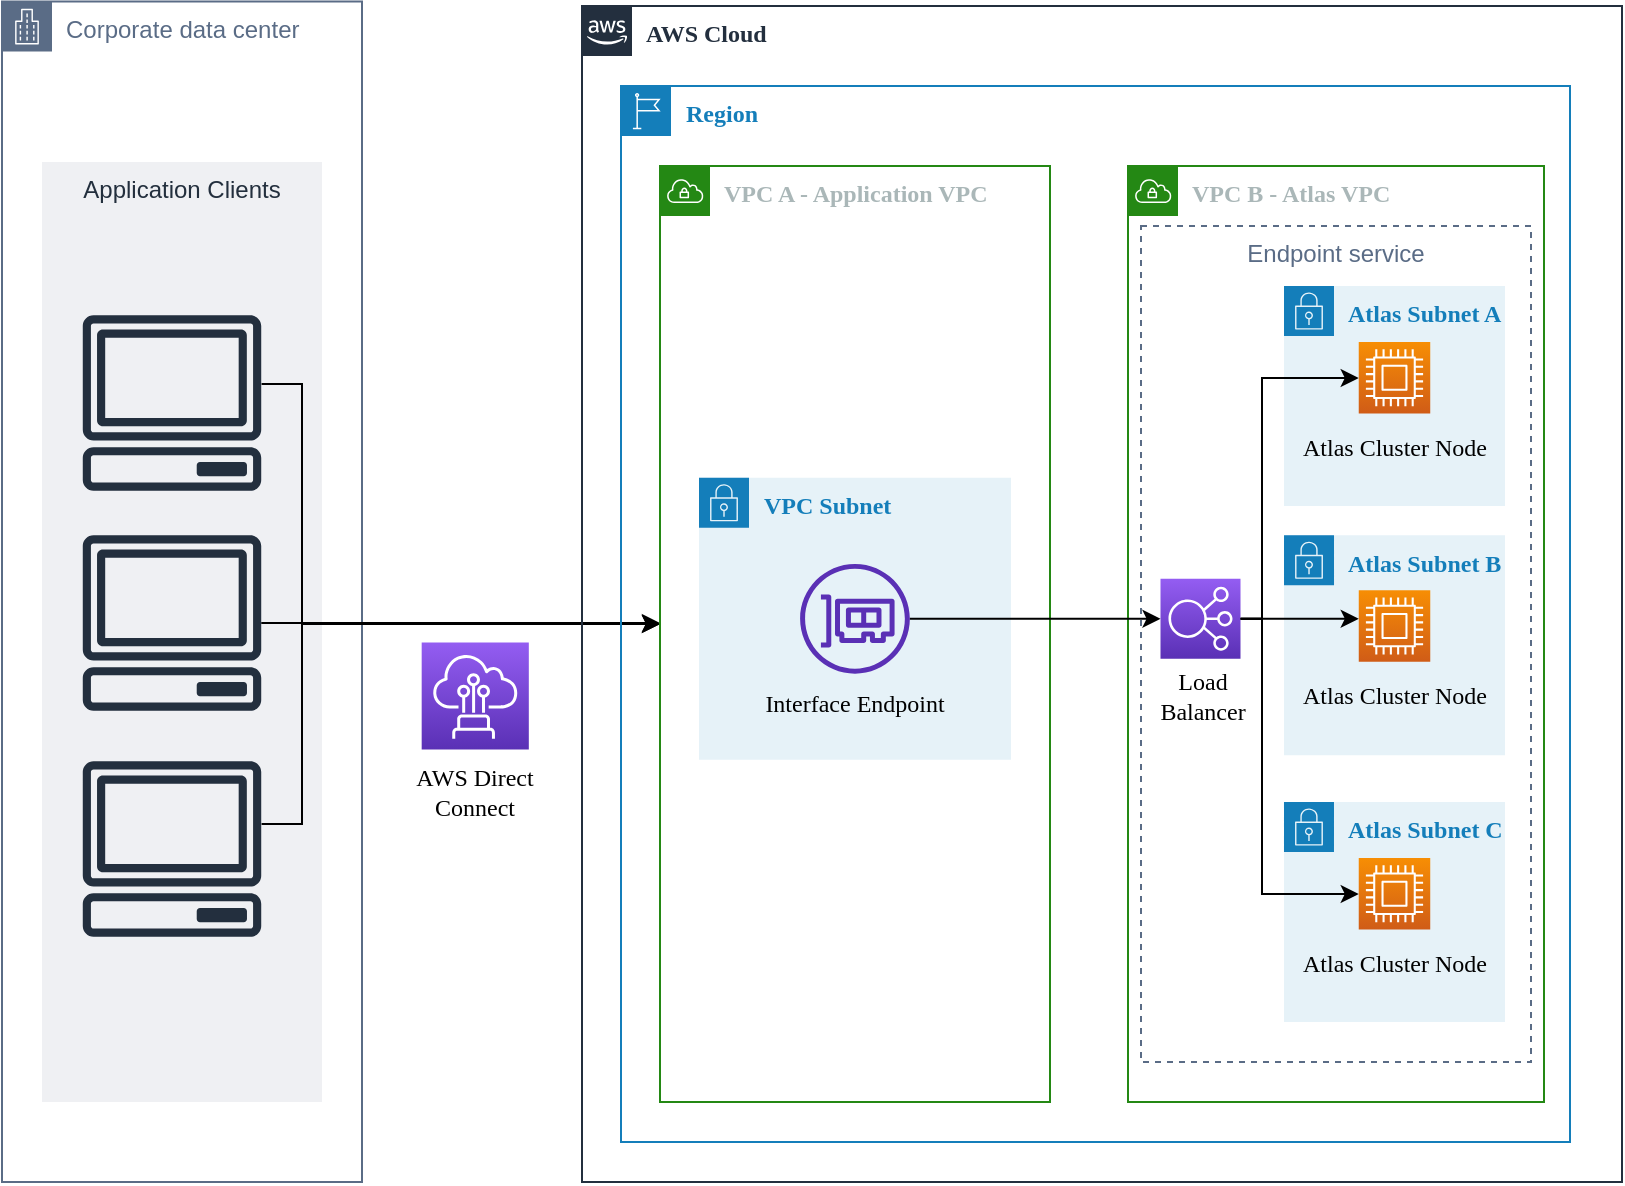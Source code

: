 <mxfile version="13.7.7" type="github"><diagram id="xvZI8YxGwjZm9oRbi6rf" name="Page-1"><mxGraphModel dx="1186" dy="741" grid="1" gridSize="10" guides="1" tooltips="1" connect="1" arrows="1" fold="1" page="1" pageScale="1" pageWidth="850" pageHeight="1100" math="0" shadow="0" extFonts="Akzidenz-Grotesk^https://docs.atlas.mongodb.com/_static/fonts/akzidgrostdreg.woff"><root><mxCell id="0"/><mxCell id="1" parent="0"/><mxCell id="CnsnVNCcZ_NUcSdRa99E-5" value="Corporate data center" style="points=[[0,0],[0.25,0],[0.5,0],[0.75,0],[1,0],[1,0.25],[1,0.5],[1,0.75],[1,1],[0.75,1],[0.5,1],[0.25,1],[0,1],[0,0.75],[0,0.5],[0,0.25]];outlineConnect=0;gradientColor=none;html=1;whiteSpace=wrap;fontSize=12;fontStyle=0;shape=mxgraph.aws4.group;grIcon=mxgraph.aws4.group_corporate_data_center;strokeColor=#5A6C86;fillColor=none;verticalAlign=top;align=left;spacingLeft=30;fontColor=#5A6C86;dashed=0;" vertex="1" parent="1"><mxGeometry x="20" y="39.79" width="180" height="590.21" as="geometry"/></mxCell><mxCell id="CnsnVNCcZ_NUcSdRa99E-21" value="Application Clients" style="fillColor=#EFF0F3;strokeColor=none;dashed=0;verticalAlign=top;fontStyle=0;fontColor=#232F3D;" vertex="1" parent="1"><mxGeometry x="40" y="120" width="140" height="470" as="geometry"/></mxCell><mxCell id="CnsnVNCcZ_NUcSdRa99E-6" value="" style="outlineConnect=0;fontColor=#232F3E;gradientColor=#945DF2;gradientDirection=north;fillColor=#5A30B5;strokeColor=#ffffff;dashed=0;verticalLabelPosition=bottom;verticalAlign=top;align=center;html=1;fontSize=12;fontStyle=0;aspect=fixed;shape=mxgraph.aws4.resourceIcon;resIcon=mxgraph.aws4.direct_connect;" vertex="1" parent="1"><mxGeometry x="229.84" y="360.21" width="53.57" height="53.57" as="geometry"/></mxCell><mxCell id="CnsnVNCcZ_NUcSdRa99E-11" value="&lt;font face=&quot;Akzidenz-Grotesk&quot;&gt;AWS Direct Connect&lt;/font&gt;" style="text;html=1;strokeColor=none;fillColor=none;align=center;verticalAlign=middle;whiteSpace=wrap;rounded=0;" vertex="1" parent="1"><mxGeometry x="213.25" y="419.66" width="86.75" height="30" as="geometry"/></mxCell><mxCell id="CnsnVNCcZ_NUcSdRa99E-17" style="edgeStyle=orthogonalEdgeStyle;rounded=0;orthogonalLoop=1;jettySize=auto;html=1;" edge="1" parent="1" source="CnsnVNCcZ_NUcSdRa99E-14" target="OuFH1Qr4ZLYOb_tLH2t--2"><mxGeometry relative="1" as="geometry"><mxPoint x="260" y="310" as="targetPoint"/><Array as="points"><mxPoint x="160" y="351"/><mxPoint x="160" y="351"/></Array></mxGeometry></mxCell><mxCell id="CnsnVNCcZ_NUcSdRa99E-14" value="" style="outlineConnect=0;fontColor=#232F3E;gradientColor=none;fillColor=#232F3E;strokeColor=none;dashed=0;verticalLabelPosition=bottom;verticalAlign=top;align=center;html=1;fontSize=12;fontStyle=0;aspect=fixed;pointerEvents=1;shape=mxgraph.aws4.client;" vertex="1" parent="1"><mxGeometry x="60" y="306.66" width="90" height="87.69" as="geometry"/></mxCell><mxCell id="CnsnVNCcZ_NUcSdRa99E-32" style="edgeStyle=orthogonalEdgeStyle;rounded=0;orthogonalLoop=1;jettySize=auto;html=1;" edge="1" parent="1"><mxGeometry relative="1" as="geometry"><mxPoint x="149.781" y="451" as="sourcePoint"/><mxPoint x="349" y="351" as="targetPoint"/><Array as="points"><mxPoint x="170" y="451"/><mxPoint x="170" y="351"/></Array></mxGeometry></mxCell><mxCell id="CnsnVNCcZ_NUcSdRa99E-15" value="" style="outlineConnect=0;fontColor=#232F3E;gradientColor=none;fillColor=#232F3E;strokeColor=none;dashed=0;verticalLabelPosition=bottom;verticalAlign=top;align=center;html=1;fontSize=12;fontStyle=0;aspect=fixed;pointerEvents=1;shape=mxgraph.aws4.client;" vertex="1" parent="1"><mxGeometry x="60" y="419.66" width="90" height="87.69" as="geometry"/></mxCell><mxCell id="CnsnVNCcZ_NUcSdRa99E-31" style="edgeStyle=orthogonalEdgeStyle;rounded=0;orthogonalLoop=1;jettySize=auto;html=1;" edge="1" parent="1"><mxGeometry relative="1" as="geometry"><mxPoint x="149.781" y="231" as="sourcePoint"/><mxPoint x="349" y="351" as="targetPoint"/><Array as="points"><mxPoint x="170" y="231"/><mxPoint x="170" y="351"/></Array></mxGeometry></mxCell><mxCell id="CnsnVNCcZ_NUcSdRa99E-16" value="" style="outlineConnect=0;fontColor=#232F3E;gradientColor=none;fillColor=#232F3E;strokeColor=none;dashed=0;verticalLabelPosition=bottom;verticalAlign=top;align=center;html=1;fontSize=12;fontStyle=0;aspect=fixed;pointerEvents=1;shape=mxgraph.aws4.client;" vertex="1" parent="1"><mxGeometry x="60" y="196.66" width="90" height="87.69" as="geometry"/></mxCell><mxCell id="OuFH1Qr4ZLYOb_tLH2t--1" value="&lt;font face=&quot;Akzidenz-Grotesk&quot;&gt;&lt;b&gt;AWS Cloud&lt;/b&gt;&lt;/font&gt;" style="points=[[0,0],[0.25,0],[0.5,0],[0.75,0],[1,0],[1,0.25],[1,0.5],[1,0.75],[1,1],[0.75,1],[0.5,1],[0.25,1],[0,1],[0,0.75],[0,0.5],[0,0.25]];outlineConnect=0;gradientColor=none;html=1;whiteSpace=wrap;fontSize=12;fontStyle=0;shape=mxgraph.aws4.group;grIcon=mxgraph.aws4.group_aws_cloud_alt;strokeColor=#232F3E;fillColor=none;verticalAlign=top;align=left;spacingLeft=30;fontColor=#232F3E;dashed=0;" parent="1" vertex="1"><mxGeometry x="310" y="42" width="520" height="588" as="geometry"/></mxCell><mxCell id="OuFH1Qr4ZLYOb_tLH2t--4" value="&lt;b&gt;Region&lt;/b&gt;" style="points=[[0,0],[0.25,0],[0.5,0],[0.75,0],[1,0],[1,0.25],[1,0.5],[1,0.75],[1,1],[0.75,1],[0.5,1],[0.25,1],[0,1],[0,0.75],[0,0.5],[0,0.25]];outlineConnect=0;gradientColor=none;html=1;whiteSpace=wrap;fontSize=12;fontStyle=0;shape=mxgraph.aws4.group;grIcon=mxgraph.aws4.group_region;strokeColor=#147EBA;fillColor=none;verticalAlign=top;align=left;spacingLeft=30;fontColor=#147EBA;dashed=0;fontFamily=Akzidenz-Grotesk;FType=w;" parent="1" vertex="1"><mxGeometry x="329.5" y="82" width="474.5" height="528" as="geometry"/></mxCell><mxCell id="OuFH1Qr4ZLYOb_tLH2t--3" value="&lt;b&gt;&lt;font face=&quot;Akzidenz-Grotesk&quot;&gt;VPC B - Atlas VPC&lt;/font&gt;&lt;/b&gt;" style="points=[[0,0],[0.25,0],[0.5,0],[0.75,0],[1,0],[1,0.25],[1,0.5],[1,0.75],[1,1],[0.75,1],[0.5,1],[0.25,1],[0,1],[0,0.75],[0,0.5],[0,0.25]];outlineConnect=0;gradientColor=none;html=1;whiteSpace=wrap;fontSize=12;fontStyle=0;shape=mxgraph.aws4.group;grIcon=mxgraph.aws4.group_vpc;strokeColor=#248814;fillColor=none;verticalAlign=top;align=left;spacingLeft=30;fontColor=#AAB7B8;dashed=0;" parent="1" vertex="1"><mxGeometry x="583" y="122" width="208" height="468" as="geometry"/></mxCell><mxCell id="OuFH1Qr4ZLYOb_tLH2t--15" value="Endpoint service" style="fillColor=none;strokeColor=#5A6C86;dashed=1;verticalAlign=top;fontStyle=0;fontColor=#5A6C86;fontFamily=Helvetica;FType=g;" parent="1" vertex="1"><mxGeometry x="589.5" y="152" width="195" height="418" as="geometry"/></mxCell><mxCell id="OuFH1Qr4ZLYOb_tLH2t--2" value="&lt;b&gt;&lt;font face=&quot;Akzidenz-Grotesk&quot;&gt;VPC A - Application VPC&lt;/font&gt;&lt;/b&gt;" style="points=[[0,0],[0.25,0],[0.5,0],[0.75,0],[1,0],[1,0.25],[1,0.5],[1,0.75],[1,1],[0.75,1],[0.5,1],[0.25,1],[0,1],[0,0.75],[0,0.5],[0,0.25]];outlineConnect=0;gradientColor=none;html=1;whiteSpace=wrap;fontSize=12;fontStyle=0;shape=mxgraph.aws4.group;grIcon=mxgraph.aws4.group_vpc;strokeColor=#248814;fillColor=none;verticalAlign=top;align=left;spacingLeft=30;fontColor=#AAB7B8;dashed=0;" parent="1" vertex="1"><mxGeometry x="349" y="122" width="195" height="468" as="geometry"/></mxCell><mxCell id="OuFH1Qr4ZLYOb_tLH2t--5" value="&lt;b&gt;&lt;font face=&quot;Akzidenz-Grotesk&quot;&gt;VPC Subnet&lt;/font&gt;&lt;br&gt;&lt;/b&gt;" style="points=[[0,0],[0.25,0],[0.5,0],[0.75,0],[1,0],[1,0.25],[1,0.5],[1,0.75],[1,1],[0.75,1],[0.5,1],[0.25,1],[0,1],[0,0.75],[0,0.5],[0,0.25]];outlineConnect=0;gradientColor=none;html=1;whiteSpace=wrap;fontSize=12;fontStyle=0;shape=mxgraph.aws4.group;grIcon=mxgraph.aws4.group_security_group;grStroke=0;strokeColor=#147EBA;fillColor=#E6F2F8;verticalAlign=top;align=left;spacingLeft=30;fontColor=#147EBA;dashed=0;" parent="1" vertex="1"><mxGeometry x="368.5" y="277.88" width="156" height="141" as="geometry"/></mxCell><mxCell id="OuFH1Qr4ZLYOb_tLH2t--6" value="&lt;b&gt;&lt;font face=&quot;Akzidenz-Grotesk&quot;&gt;Atlas Subnet A&lt;/font&gt;&lt;/b&gt;" style="points=[[0,0],[0.25,0],[0.5,0],[0.75,0],[1,0],[1,0.25],[1,0.5],[1,0.75],[1,1],[0.75,1],[0.5,1],[0.25,1],[0,1],[0,0.75],[0,0.5],[0,0.25]];outlineConnect=0;gradientColor=none;html=1;whiteSpace=wrap;fontSize=12;fontStyle=0;shape=mxgraph.aws4.group;grIcon=mxgraph.aws4.group_security_group;grStroke=0;strokeColor=#147EBA;fillColor=#E6F2F8;verticalAlign=top;align=left;spacingLeft=30;fontColor=#147EBA;dashed=0;" parent="1" vertex="1"><mxGeometry x="661" y="182" width="110.5" height="110" as="geometry"/></mxCell><mxCell id="OuFH1Qr4ZLYOb_tLH2t--10" value="" style="outlineConnect=0;fontColor=#232F3E;gradientColor=none;fillColor=#5A30B5;strokeColor=none;dashed=0;verticalLabelPosition=bottom;verticalAlign=top;align=center;html=1;fontSize=12;fontStyle=0;aspect=fixed;pointerEvents=1;shape=mxgraph.aws4.elastic_network_interface;" parent="1" vertex="1"><mxGeometry x="419.047" y="320.94" width="54.88" height="54.88" as="geometry"/></mxCell><mxCell id="CnsnVNCcZ_NUcSdRa99E-34" style="edgeStyle=orthogonalEdgeStyle;rounded=0;orthogonalLoop=1;jettySize=auto;html=1;" edge="1" parent="1" source="OuFH1Qr4ZLYOb_tLH2t--11" target="CnsnVNCcZ_NUcSdRa99E-25"><mxGeometry relative="1" as="geometry"><Array as="points"><mxPoint x="650" y="348"/><mxPoint x="650" y="228"/></Array></mxGeometry></mxCell><mxCell id="OuFH1Qr4ZLYOb_tLH2t--11" value="" style="outlineConnect=0;fontColor=#232F3E;gradientColor=#945DF2;gradientDirection=north;fillColor=#5A30B5;strokeColor=#ffffff;dashed=0;verticalLabelPosition=bottom;verticalAlign=top;align=center;html=1;fontSize=12;fontStyle=0;aspect=fixed;shape=mxgraph.aws4.resourceIcon;resIcon=mxgraph.aws4.elastic_load_balancing;" parent="1" vertex="1"><mxGeometry x="599.25" y="328.38" width="40" height="40" as="geometry"/></mxCell><mxCell id="OuFH1Qr4ZLYOb_tLH2t--39" value="&lt;font face=&quot;Akzidenz-Grotesk&quot;&gt;Interface Endpoint&lt;/font&gt;" style="text;html=1;strokeColor=none;fillColor=none;align=center;verticalAlign=middle;whiteSpace=wrap;rounded=0;" parent="1" vertex="1"><mxGeometry x="394.842" y="380.51" width="103.296" height="20" as="geometry"/></mxCell><mxCell id="efr0b-T210LwCFYEjDWB-1" value="&lt;font face=&quot;Akzidenz-Grotesk&quot;&gt;Load Balancer&lt;/font&gt;" style="text;html=1;strokeColor=none;fillColor=none;align=center;verticalAlign=middle;whiteSpace=wrap;rounded=0;" parent="1" vertex="1"><mxGeometry x="602.7" y="375.19" width="35.1" height="23.25" as="geometry"/></mxCell><mxCell id="ghDHF9sSOXhjp-soZFhF-30" value="&lt;b&gt;&lt;font face=&quot;Akzidenz-Grotesk&quot;&gt;Atlas Subnet B&lt;/font&gt;&lt;/b&gt;" style="points=[[0,0],[0.25,0],[0.5,0],[0.75,0],[1,0],[1,0.25],[1,0.5],[1,0.75],[1,1],[0.75,1],[0.5,1],[0.25,1],[0,1],[0,0.75],[0,0.5],[0,0.25]];outlineConnect=0;gradientColor=none;html=1;whiteSpace=wrap;fontSize=12;fontStyle=0;shape=mxgraph.aws4.group;grIcon=mxgraph.aws4.group_security_group;grStroke=0;strokeColor=#147EBA;fillColor=#E6F2F8;verticalAlign=top;align=left;spacingLeft=30;fontColor=#147EBA;dashed=0;" parent="1" vertex="1"><mxGeometry x="661.01" y="306.62" width="110.5" height="110" as="geometry"/></mxCell><mxCell id="ghDHF9sSOXhjp-soZFhF-31" value="&lt;font face=&quot;Akzidenz-Grotesk&quot;&gt;Atlas Cluster Node&lt;/font&gt;" style="text;html=1;strokeColor=none;fillColor=none;align=center;verticalAlign=middle;whiteSpace=wrap;rounded=0;" parent="1" vertex="1"><mxGeometry x="666.99" y="372" width="98.5" height="30" as="geometry"/></mxCell><mxCell id="ghDHF9sSOXhjp-soZFhF-32" value="" style="outlineConnect=0;fontColor=#232F3E;gradientColor=#F78E04;gradientDirection=north;fillColor=#D05C17;strokeColor=#ffffff;dashed=0;verticalLabelPosition=bottom;verticalAlign=top;align=center;html=1;fontSize=12;fontStyle=0;aspect=fixed;shape=mxgraph.aws4.resourceIcon;resIcon=mxgraph.aws4.compute;" parent="1" vertex="1"><mxGeometry x="698.38" y="334.13" width="35.75" height="35.75" as="geometry"/></mxCell><mxCell id="ghDHF9sSOXhjp-soZFhF-33" value="&lt;b&gt;&lt;font face=&quot;Akzidenz-Grotesk&quot;&gt;Atlas Subnet C&lt;/font&gt;&lt;/b&gt;" style="points=[[0,0],[0.25,0],[0.5,0],[0.75,0],[1,0],[1,0.25],[1,0.5],[1,0.75],[1,1],[0.75,1],[0.5,1],[0.25,1],[0,1],[0,0.75],[0,0.5],[0,0.25]];outlineConnect=0;gradientColor=none;html=1;whiteSpace=wrap;fontSize=12;fontStyle=0;shape=mxgraph.aws4.group;grIcon=mxgraph.aws4.group_security_group;grStroke=0;strokeColor=#147EBA;fillColor=#E6F2F8;verticalAlign=top;align=left;spacingLeft=30;fontColor=#147EBA;dashed=0;" parent="1" vertex="1"><mxGeometry x="660.99" y="440" width="110.5" height="110" as="geometry"/></mxCell><mxCell id="CnsnVNCcZ_NUcSdRa99E-22" value="&lt;font face=&quot;Akzidenz-Grotesk&quot;&gt;Atlas Cluster Node&lt;/font&gt;" style="text;html=1;strokeColor=none;fillColor=none;align=center;verticalAlign=middle;whiteSpace=wrap;rounded=0;" vertex="1" parent="1"><mxGeometry x="667" y="505.88" width="98.5" height="30" as="geometry"/></mxCell><mxCell id="CnsnVNCcZ_NUcSdRa99E-23" value="" style="outlineConnect=0;fontColor=#232F3E;gradientColor=#F78E04;gradientDirection=north;fillColor=#D05C17;strokeColor=#ffffff;dashed=0;verticalLabelPosition=bottom;verticalAlign=top;align=center;html=1;fontSize=12;fontStyle=0;aspect=fixed;shape=mxgraph.aws4.resourceIcon;resIcon=mxgraph.aws4.compute;" vertex="1" parent="1"><mxGeometry x="698.37" y="468" width="35.75" height="35.75" as="geometry"/></mxCell><mxCell id="CnsnVNCcZ_NUcSdRa99E-24" value="&lt;font face=&quot;Akzidenz-Grotesk&quot;&gt;Atlas Cluster Node&lt;/font&gt;" style="text;html=1;strokeColor=none;fillColor=none;align=center;verticalAlign=middle;whiteSpace=wrap;rounded=0;" vertex="1" parent="1"><mxGeometry x="667" y="247.88" width="98.5" height="30" as="geometry"/></mxCell><mxCell id="CnsnVNCcZ_NUcSdRa99E-25" value="" style="outlineConnect=0;fontColor=#232F3E;gradientColor=#F78E04;gradientDirection=north;fillColor=#D05C17;strokeColor=#ffffff;dashed=0;verticalLabelPosition=bottom;verticalAlign=top;align=center;html=1;fontSize=12;fontStyle=0;aspect=fixed;shape=mxgraph.aws4.resourceIcon;resIcon=mxgraph.aws4.compute;" vertex="1" parent="1"><mxGeometry x="698.37" y="210" width="35.75" height="35.75" as="geometry"/></mxCell><mxCell id="CnsnVNCcZ_NUcSdRa99E-26" style="edgeStyle=orthogonalEdgeStyle;rounded=0;orthogonalLoop=1;jettySize=auto;html=1;" edge="1" parent="1" source="OuFH1Qr4ZLYOb_tLH2t--11" target="ghDHF9sSOXhjp-soZFhF-32"><mxGeometry relative="1" as="geometry"><Array as="points"><mxPoint x="639" y="352"/><mxPoint x="639" y="352"/></Array></mxGeometry></mxCell><mxCell id="CnsnVNCcZ_NUcSdRa99E-35" style="edgeStyle=orthogonalEdgeStyle;rounded=0;orthogonalLoop=1;jettySize=auto;html=1;" edge="1" parent="1" source="OuFH1Qr4ZLYOb_tLH2t--11" target="CnsnVNCcZ_NUcSdRa99E-23"><mxGeometry relative="1" as="geometry"><Array as="points"><mxPoint x="650" y="348"/><mxPoint x="650" y="486"/></Array></mxGeometry></mxCell><mxCell id="CnsnVNCcZ_NUcSdRa99E-33" style="edgeStyle=orthogonalEdgeStyle;rounded=0;orthogonalLoop=1;jettySize=auto;html=1;" edge="1" parent="1" source="OuFH1Qr4ZLYOb_tLH2t--10" target="OuFH1Qr4ZLYOb_tLH2t--11"><mxGeometry relative="1" as="geometry"/></mxCell></root></mxGraphModel></diagram></mxfile>